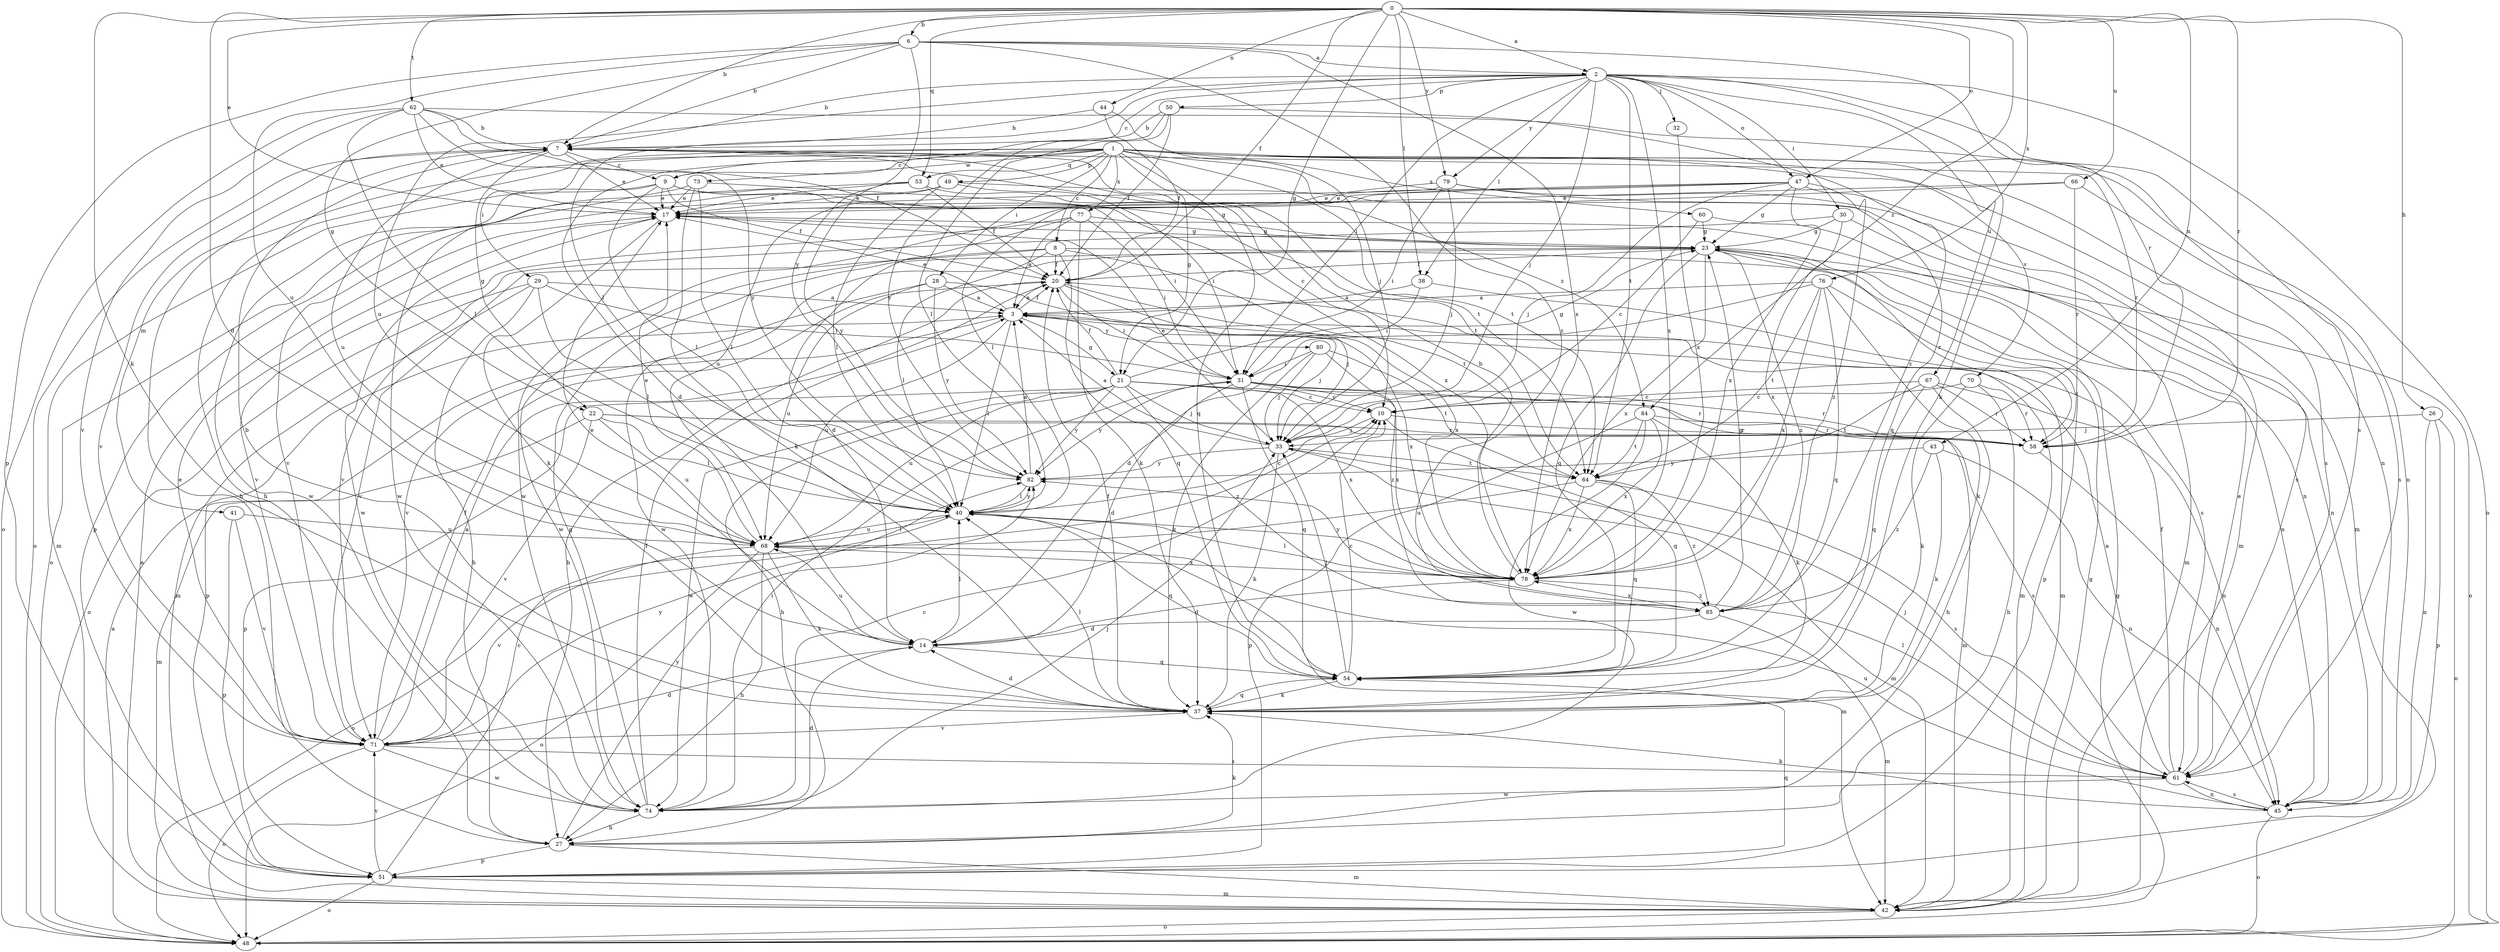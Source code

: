 strict digraph  {
0;
1;
2;
3;
6;
7;
8;
9;
10;
14;
17;
20;
21;
22;
23;
26;
27;
28;
29;
30;
31;
32;
33;
37;
38;
40;
41;
42;
43;
44;
45;
47;
48;
49;
50;
51;
53;
54;
58;
60;
61;
62;
64;
66;
67;
68;
70;
71;
73;
74;
76;
77;
78;
79;
80;
82;
84;
85;
0 -> 2  [label=a];
0 -> 6  [label=b];
0 -> 7  [label=b];
0 -> 14  [label=d];
0 -> 17  [label=e];
0 -> 20  [label=f];
0 -> 21  [label=g];
0 -> 26  [label=h];
0 -> 37  [label=k];
0 -> 38  [label=l];
0 -> 43  [label=n];
0 -> 44  [label=n];
0 -> 47  [label=o];
0 -> 53  [label=q];
0 -> 58  [label=r];
0 -> 62  [label=t];
0 -> 66  [label=u];
0 -> 76  [label=x];
0 -> 79  [label=y];
0 -> 84  [label=z];
1 -> 8  [label=c];
1 -> 9  [label=c];
1 -> 14  [label=d];
1 -> 21  [label=g];
1 -> 27  [label=h];
1 -> 28  [label=i];
1 -> 29  [label=i];
1 -> 41  [label=m];
1 -> 42  [label=m];
1 -> 45  [label=n];
1 -> 49  [label=p];
1 -> 53  [label=q];
1 -> 54  [label=q];
1 -> 60  [label=s];
1 -> 61  [label=s];
1 -> 64  [label=t];
1 -> 70  [label=v];
1 -> 73  [label=w];
1 -> 77  [label=x];
1 -> 84  [label=z];
2 -> 7  [label=b];
2 -> 9  [label=c];
2 -> 30  [label=i];
2 -> 31  [label=i];
2 -> 32  [label=j];
2 -> 33  [label=j];
2 -> 37  [label=k];
2 -> 38  [label=l];
2 -> 40  [label=l];
2 -> 47  [label=o];
2 -> 48  [label=o];
2 -> 50  [label=p];
2 -> 61  [label=s];
2 -> 64  [label=t];
2 -> 67  [label=u];
2 -> 68  [label=u];
2 -> 78  [label=x];
2 -> 79  [label=y];
3 -> 17  [label=e];
3 -> 20  [label=f];
3 -> 21  [label=g];
3 -> 33  [label=j];
3 -> 40  [label=l];
3 -> 51  [label=p];
3 -> 68  [label=u];
3 -> 78  [label=x];
3 -> 80  [label=y];
6 -> 2  [label=a];
6 -> 7  [label=b];
6 -> 22  [label=g];
6 -> 51  [label=p];
6 -> 58  [label=r];
6 -> 68  [label=u];
6 -> 78  [label=x];
6 -> 82  [label=y];
6 -> 85  [label=z];
7 -> 9  [label=c];
7 -> 10  [label=c];
7 -> 17  [label=e];
7 -> 22  [label=g];
7 -> 27  [label=h];
7 -> 48  [label=o];
7 -> 58  [label=r];
7 -> 64  [label=t];
7 -> 68  [label=u];
7 -> 71  [label=v];
8 -> 20  [label=f];
8 -> 40  [label=l];
8 -> 54  [label=q];
8 -> 61  [label=s];
8 -> 64  [label=t];
8 -> 71  [label=v];
8 -> 74  [label=w];
9 -> 17  [label=e];
9 -> 20  [label=f];
9 -> 23  [label=g];
9 -> 31  [label=i];
9 -> 40  [label=l];
9 -> 42  [label=m];
9 -> 74  [label=w];
10 -> 33  [label=j];
10 -> 54  [label=q];
10 -> 58  [label=r];
14 -> 17  [label=e];
14 -> 40  [label=l];
14 -> 54  [label=q];
14 -> 68  [label=u];
17 -> 23  [label=g];
17 -> 37  [label=k];
17 -> 74  [label=w];
20 -> 3  [label=a];
20 -> 27  [label=h];
20 -> 31  [label=i];
20 -> 33  [label=j];
20 -> 78  [label=x];
21 -> 10  [label=c];
21 -> 20  [label=f];
21 -> 23  [label=g];
21 -> 27  [label=h];
21 -> 33  [label=j];
21 -> 51  [label=p];
21 -> 58  [label=r];
21 -> 68  [label=u];
21 -> 74  [label=w];
21 -> 78  [label=x];
21 -> 82  [label=y];
21 -> 85  [label=z];
22 -> 40  [label=l];
22 -> 42  [label=m];
22 -> 58  [label=r];
22 -> 61  [label=s];
22 -> 68  [label=u];
22 -> 71  [label=v];
23 -> 20  [label=f];
23 -> 45  [label=n];
23 -> 48  [label=o];
23 -> 54  [label=q];
23 -> 58  [label=r];
23 -> 74  [label=w];
23 -> 78  [label=x];
23 -> 85  [label=z];
26 -> 33  [label=j];
26 -> 45  [label=n];
26 -> 48  [label=o];
26 -> 51  [label=p];
27 -> 37  [label=k];
27 -> 42  [label=m];
27 -> 51  [label=p];
27 -> 82  [label=y];
28 -> 3  [label=a];
28 -> 42  [label=m];
28 -> 68  [label=u];
28 -> 71  [label=v];
28 -> 82  [label=y];
29 -> 3  [label=a];
29 -> 27  [label=h];
29 -> 31  [label=i];
29 -> 40  [label=l];
29 -> 42  [label=m];
29 -> 48  [label=o];
30 -> 23  [label=g];
30 -> 42  [label=m];
30 -> 71  [label=v];
30 -> 78  [label=x];
31 -> 10  [label=c];
31 -> 14  [label=d];
31 -> 42  [label=m];
31 -> 54  [label=q];
31 -> 58  [label=r];
31 -> 78  [label=x];
31 -> 82  [label=y];
32 -> 78  [label=x];
33 -> 3  [label=a];
33 -> 17  [label=e];
33 -> 37  [label=k];
33 -> 42  [label=m];
33 -> 64  [label=t];
33 -> 82  [label=y];
37 -> 7  [label=b];
37 -> 14  [label=d];
37 -> 20  [label=f];
37 -> 40  [label=l];
37 -> 54  [label=q];
37 -> 71  [label=v];
38 -> 3  [label=a];
38 -> 31  [label=i];
38 -> 42  [label=m];
40 -> 10  [label=c];
40 -> 42  [label=m];
40 -> 48  [label=o];
40 -> 54  [label=q];
40 -> 68  [label=u];
40 -> 82  [label=y];
41 -> 51  [label=p];
41 -> 68  [label=u];
41 -> 71  [label=v];
42 -> 17  [label=e];
42 -> 23  [label=g];
42 -> 48  [label=o];
43 -> 37  [label=k];
43 -> 45  [label=n];
43 -> 82  [label=y];
43 -> 85  [label=z];
44 -> 7  [label=b];
44 -> 20  [label=f];
44 -> 33  [label=j];
45 -> 37  [label=k];
45 -> 48  [label=o];
45 -> 61  [label=s];
45 -> 68  [label=u];
47 -> 17  [label=e];
47 -> 23  [label=g];
47 -> 33  [label=j];
47 -> 40  [label=l];
47 -> 42  [label=m];
47 -> 68  [label=u];
47 -> 78  [label=x];
47 -> 85  [label=z];
48 -> 3  [label=a];
48 -> 23  [label=g];
49 -> 17  [label=e];
49 -> 31  [label=i];
49 -> 40  [label=l];
49 -> 45  [label=n];
49 -> 48  [label=o];
50 -> 7  [label=b];
50 -> 20  [label=f];
50 -> 40  [label=l];
50 -> 82  [label=y];
50 -> 85  [label=z];
51 -> 10  [label=c];
51 -> 42  [label=m];
51 -> 48  [label=o];
51 -> 54  [label=q];
51 -> 71  [label=v];
53 -> 17  [label=e];
53 -> 20  [label=f];
53 -> 51  [label=p];
53 -> 64  [label=t];
53 -> 82  [label=y];
54 -> 10  [label=c];
54 -> 33  [label=j];
54 -> 37  [label=k];
58 -> 45  [label=n];
60 -> 10  [label=c];
60 -> 23  [label=g];
60 -> 45  [label=n];
61 -> 3  [label=a];
61 -> 17  [label=e];
61 -> 20  [label=f];
61 -> 33  [label=j];
61 -> 40  [label=l];
61 -> 45  [label=n];
61 -> 74  [label=w];
62 -> 7  [label=b];
62 -> 17  [label=e];
62 -> 20  [label=f];
62 -> 40  [label=l];
62 -> 45  [label=n];
62 -> 48  [label=o];
62 -> 71  [label=v];
62 -> 82  [label=y];
64 -> 54  [label=q];
64 -> 61  [label=s];
64 -> 68  [label=u];
64 -> 78  [label=x];
64 -> 85  [label=z];
66 -> 17  [label=e];
66 -> 58  [label=r];
66 -> 61  [label=s];
66 -> 74  [label=w];
67 -> 10  [label=c];
67 -> 27  [label=h];
67 -> 45  [label=n];
67 -> 54  [label=q];
67 -> 58  [label=r];
67 -> 64  [label=t];
68 -> 17  [label=e];
68 -> 27  [label=h];
68 -> 37  [label=k];
68 -> 40  [label=l];
68 -> 48  [label=o];
68 -> 71  [label=v];
68 -> 78  [label=x];
70 -> 10  [label=c];
70 -> 27  [label=h];
70 -> 37  [label=k];
70 -> 58  [label=r];
71 -> 3  [label=a];
71 -> 14  [label=d];
71 -> 17  [label=e];
71 -> 20  [label=f];
71 -> 48  [label=o];
71 -> 61  [label=s];
71 -> 74  [label=w];
71 -> 82  [label=y];
73 -> 17  [label=e];
73 -> 37  [label=k];
73 -> 40  [label=l];
73 -> 74  [label=w];
73 -> 78  [label=x];
74 -> 10  [label=c];
74 -> 14  [label=d];
74 -> 20  [label=f];
74 -> 23  [label=g];
74 -> 27  [label=h];
74 -> 31  [label=i];
74 -> 33  [label=j];
76 -> 3  [label=a];
76 -> 14  [label=d];
76 -> 37  [label=k];
76 -> 51  [label=p];
76 -> 54  [label=q];
76 -> 64  [label=t];
76 -> 78  [label=x];
77 -> 3  [label=a];
77 -> 14  [label=d];
77 -> 23  [label=g];
77 -> 31  [label=i];
77 -> 37  [label=k];
77 -> 71  [label=v];
78 -> 7  [label=b];
78 -> 14  [label=d];
78 -> 40  [label=l];
78 -> 82  [label=y];
78 -> 85  [label=z];
79 -> 17  [label=e];
79 -> 31  [label=i];
79 -> 33  [label=j];
79 -> 54  [label=q];
79 -> 61  [label=s];
79 -> 71  [label=v];
80 -> 31  [label=i];
80 -> 33  [label=j];
80 -> 37  [label=k];
80 -> 64  [label=t];
80 -> 85  [label=z];
82 -> 3  [label=a];
82 -> 40  [label=l];
84 -> 37  [label=k];
84 -> 51  [label=p];
84 -> 58  [label=r];
84 -> 64  [label=t];
84 -> 74  [label=w];
84 -> 78  [label=x];
85 -> 14  [label=d];
85 -> 23  [label=g];
85 -> 42  [label=m];
85 -> 78  [label=x];
}
